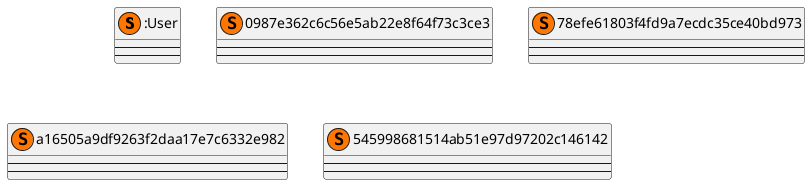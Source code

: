 @startuml
class ":User" as 0 <<(S,#FF7700)>> [[http://example.org/User :User]] {
--
--
}
class "0987e362c6c56e5ab22e8f64f73c3ce3" as 1 <<(S,#FF7700)>>  {
--
--
}
class "78efe61803f4fd9a7ecdc35ce40bd973" as 2 <<(S,#FF7700)>>  {
--
--
}
class "a16505a9df9263f2daa17e7c6332e982" as 3 <<(S,#FF7700)>>  {
--
--
}
class "545998681514ab51e97d97202c146142" as 4 <<(S,#FF7700)>>  {
--
--
}
@enduml
